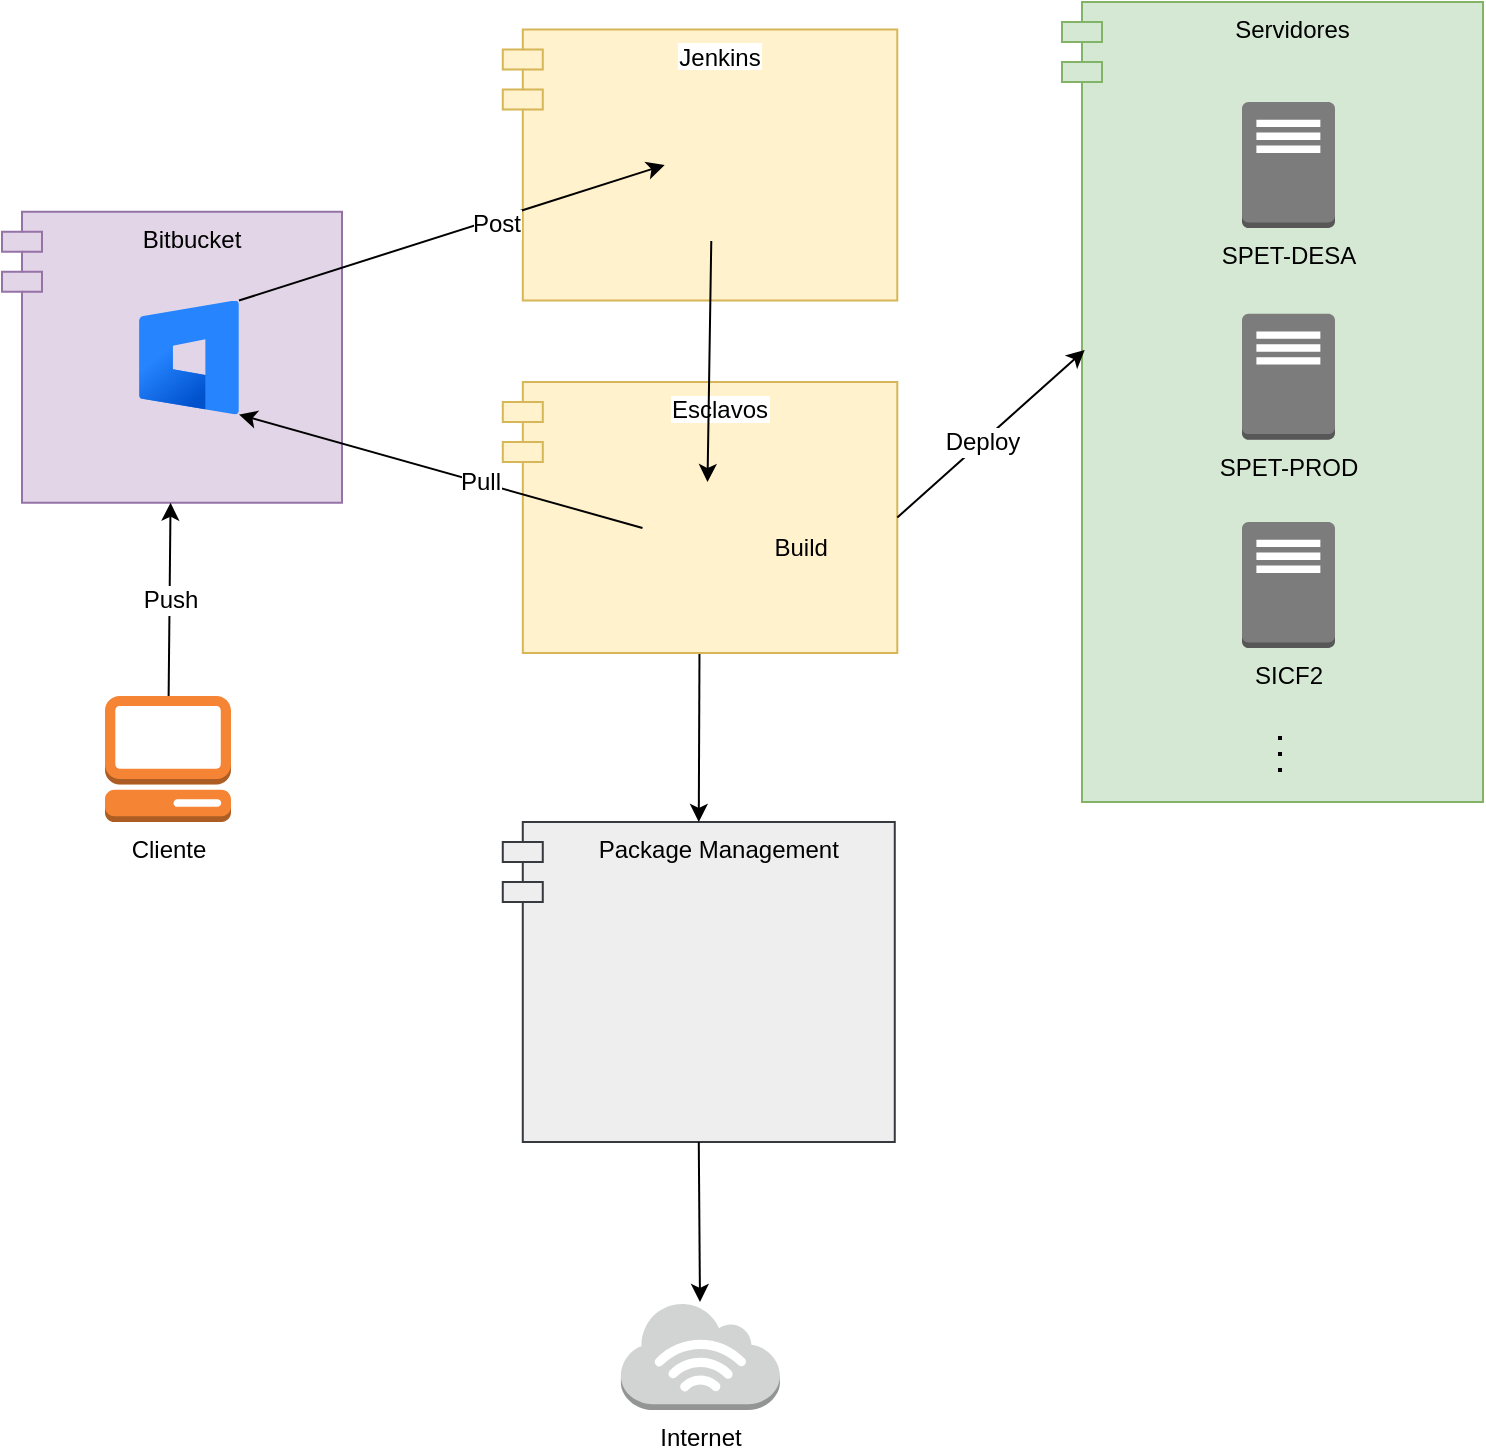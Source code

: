<mxfile version="20.2.7" type="github">
  <diagram id="o8mNcPQbJii2whKlLffo" name="Página-1">
    <mxGraphModel dx="2500" dy="896" grid="1" gridSize="10" guides="1" tooltips="1" connect="1" arrows="1" fold="1" page="1" pageScale="1" pageWidth="827" pageHeight="1169" math="0" shadow="0">
      <root>
        <mxCell id="0" />
        <mxCell id="1" parent="0" />
        <mxCell id="mzxLMHEq85Mwxp3fEge0-66" value="Package Management" style="shape=module;align=left;spacingLeft=20;align=center;verticalAlign=top;fontSize=12;labelBackgroundColor=none;fillColor=#eeeeee;strokeColor=#36393d;" vertex="1" parent="1">
          <mxGeometry x="180.39" y="1130" width="196" height="160" as="geometry" />
        </mxCell>
        <mxCell id="mzxLMHEq85Mwxp3fEge0-61" value="Jenkins&#xa;" style="shape=module;align=left;spacingLeft=20;align=center;verticalAlign=top;fontSize=12;fillColor=#fff2cc;strokeColor=#d6b656;labelBackgroundColor=default;" vertex="1" parent="1">
          <mxGeometry x="180.39" y="733.75" width="197.25" height="135.5" as="geometry" />
        </mxCell>
        <mxCell id="mzxLMHEq85Mwxp3fEge0-57" style="edgeStyle=none;rounded=0;orthogonalLoop=1;jettySize=auto;html=1;fontSize=12;fontColor=#000000;exitX=0.5;exitY=1;exitDx=0;exitDy=0;" edge="1" parent="1" source="mzxLMHEq85Mwxp3fEge0-66" target="mzxLMHEq85Mwxp3fEge0-47">
          <mxGeometry relative="1" as="geometry">
            <mxPoint x="270" y="1300" as="sourcePoint" />
          </mxGeometry>
        </mxCell>
        <mxCell id="mzxLMHEq85Mwxp3fEge0-67" style="edgeStyle=none;rounded=0;orthogonalLoop=1;jettySize=auto;html=1;entryX=0.5;entryY=0;entryDx=0;entryDy=0;fontSize=12;fontColor=#000000;" edge="1" parent="1" source="mzxLMHEq85Mwxp3fEge0-56" target="mzxLMHEq85Mwxp3fEge0-66">
          <mxGeometry relative="1" as="geometry" />
        </mxCell>
        <mxCell id="mzxLMHEq85Mwxp3fEge0-56" value="Esclavos&#xa;" style="shape=module;align=left;spacingLeft=20;align=center;verticalAlign=top;fontSize=12;fillColor=#fff2cc;strokeColor=#d6b656;labelBackgroundColor=default;" vertex="1" parent="1">
          <mxGeometry x="180.4" y="910" width="197.25" height="135.5" as="geometry" />
        </mxCell>
        <mxCell id="mzxLMHEq85Mwxp3fEge0-33" value="Servidores&#xa;" style="shape=module;align=left;spacingLeft=20;align=center;verticalAlign=top;fontSize=12;labelBackgroundColor=none;fillColor=#d5e8d4;strokeColor=#82b366;" vertex="1" parent="1">
          <mxGeometry x="460" y="720" width="210.5" height="400" as="geometry" />
        </mxCell>
        <mxCell id="mzxLMHEq85Mwxp3fEge0-35" style="edgeStyle=none;rounded=0;orthogonalLoop=1;jettySize=auto;html=1;fontSize=12;entryX=0.054;entryY=0.435;entryDx=0;entryDy=0;entryPerimeter=0;exitX=1;exitY=0.5;exitDx=0;exitDy=0;" edge="1" parent="1" target="mzxLMHEq85Mwxp3fEge0-33" source="mzxLMHEq85Mwxp3fEge0-56">
          <mxGeometry relative="1" as="geometry">
            <mxPoint x="390" y="910" as="sourcePoint" />
            <mxPoint x="455.5" y="820" as="targetPoint" />
            <Array as="points" />
          </mxGeometry>
        </mxCell>
        <mxCell id="mzxLMHEq85Mwxp3fEge0-36" value="Deploy" style="edgeLabel;html=1;align=center;verticalAlign=middle;resizable=0;points=[];fontSize=12;rotation=0;" vertex="1" connectable="0" parent="mzxLMHEq85Mwxp3fEge0-35">
          <mxGeometry x="-0.096" relative="1" as="geometry">
            <mxPoint as="offset" />
          </mxGeometry>
        </mxCell>
        <mxCell id="mzxLMHEq85Mwxp3fEge0-38" value="Bitbucket&#xa;" style="shape=module;align=left;spacingLeft=20;align=center;verticalAlign=top;fontSize=12;fillColor=#e1d5e7;strokeColor=#9673a6;" vertex="1" parent="1">
          <mxGeometry x="-70" y="824.87" width="170" height="145.5" as="geometry" />
        </mxCell>
        <mxCell id="mzxLMHEq85Mwxp3fEge0-39" style="edgeStyle=none;rounded=0;orthogonalLoop=1;jettySize=auto;html=1;fontSize=12;fontColor=#000000;exitX=0.5;exitY=1;exitDx=0;exitDy=0;" edge="1" parent="1" source="mzxLMHEq85Mwxp3fEge0-65" target="mzxLMHEq85Mwxp3fEge0-46">
          <mxGeometry relative="1" as="geometry">
            <mxPoint x="287.279" y="832.0" as="sourcePoint" />
          </mxGeometry>
        </mxCell>
        <mxCell id="mzxLMHEq85Mwxp3fEge0-41" style="rounded=0;orthogonalLoop=1;jettySize=auto;html=1;fontSize=12;entryX=1;entryY=0;entryDx=0;entryDy=0;" edge="1" parent="1" source="mzxLMHEq85Mwxp3fEge0-46" target="mzxLMHEq85Mwxp3fEge0-63">
          <mxGeometry relative="1" as="geometry">
            <mxPoint x="125.5" y="970" as="sourcePoint" />
            <mxPoint x="48.5" y="929.12" as="targetPoint" />
          </mxGeometry>
        </mxCell>
        <mxCell id="mzxLMHEq85Mwxp3fEge0-42" value="Pull&lt;br&gt;" style="edgeLabel;html=1;align=center;verticalAlign=middle;resizable=0;points=[];fontSize=12;fontColor=#000000;" vertex="1" connectable="0" parent="mzxLMHEq85Mwxp3fEge0-41">
          <mxGeometry x="-0.189" relative="1" as="geometry">
            <mxPoint as="offset" />
          </mxGeometry>
        </mxCell>
        <mxCell id="mzxLMHEq85Mwxp3fEge0-43" style="edgeStyle=none;rounded=0;orthogonalLoop=1;jettySize=auto;html=1;fontSize=12;fontColor=#000000;exitX=0;exitY=0;exitDx=0;exitDy=0;entryX=0;entryY=0.5;entryDx=0;entryDy=0;" edge="1" parent="1" source="mzxLMHEq85Mwxp3fEge0-63" target="mzxLMHEq85Mwxp3fEge0-65">
          <mxGeometry relative="1" as="geometry">
            <mxPoint x="48.5" y="875.87" as="sourcePoint" />
            <mxPoint x="256.76" y="809.843" as="targetPoint" />
          </mxGeometry>
        </mxCell>
        <mxCell id="mzxLMHEq85Mwxp3fEge0-44" value="Post" style="edgeLabel;html=1;align=center;verticalAlign=middle;resizable=0;points=[];fontSize=12;fontColor=#000000;labelBackgroundColor=default;" vertex="1" connectable="0" parent="mzxLMHEq85Mwxp3fEge0-43">
          <mxGeometry x="0.195" y="-2" relative="1" as="geometry">
            <mxPoint as="offset" />
          </mxGeometry>
        </mxCell>
        <mxCell id="mzxLMHEq85Mwxp3fEge0-46" value="Build" style="shape=image;verticalLabelPosition=middle;labelBackgroundColor=none;verticalAlign=middle;aspect=fixed;imageAspect=0;image=https://static.thenounproject.com/png/1784964-200.png;align=left;labelPosition=right;" vertex="1" parent="1">
          <mxGeometry x="250.25" y="960" width="64.01" height="64.01" as="geometry" />
        </mxCell>
        <mxCell id="mzxLMHEq85Mwxp3fEge0-47" value="Internet" style="outlineConnect=0;dashed=0;verticalLabelPosition=bottom;verticalAlign=top;align=center;html=1;shape=mxgraph.aws3.internet_3;fillColor=#D2D3D3;gradientColor=none;fontSize=12;" vertex="1" parent="1">
          <mxGeometry x="239.45" y="1370" width="79.5" height="54" as="geometry" />
        </mxCell>
        <mxCell id="mzxLMHEq85Mwxp3fEge0-48" value="SPET-DESA" style="outlineConnect=0;dashed=0;verticalLabelPosition=bottom;verticalAlign=top;align=center;html=1;shape=mxgraph.aws3.traditional_server;fillColor=#7D7C7C;gradientColor=none;fontSize=12;" vertex="1" parent="1">
          <mxGeometry x="550" y="770" width="46.5" height="63" as="geometry" />
        </mxCell>
        <mxCell id="mzxLMHEq85Mwxp3fEge0-49" value="SPET-PROD" style="outlineConnect=0;dashed=0;verticalLabelPosition=bottom;verticalAlign=top;align=center;html=1;shape=mxgraph.aws3.traditional_server;fillColor=#7D7C7C;gradientColor=none;fontSize=12;" vertex="1" parent="1">
          <mxGeometry x="550" y="875.87" width="46.5" height="63" as="geometry" />
        </mxCell>
        <mxCell id="mzxLMHEq85Mwxp3fEge0-50" value="SICF2" style="outlineConnect=0;dashed=0;verticalLabelPosition=bottom;verticalAlign=top;align=center;html=1;shape=mxgraph.aws3.traditional_server;fillColor=#7D7C7C;gradientColor=none;fontSize=12;" vertex="1" parent="1">
          <mxGeometry x="550" y="980" width="46.5" height="63" as="geometry" />
        </mxCell>
        <mxCell id="mzxLMHEq85Mwxp3fEge0-52" value="" style="shape=image;verticalLabelPosition=bottom;labelBackgroundColor=default;verticalAlign=top;aspect=fixed;imageAspect=0;image=https://www.campusmvp.es/recursos/image.axd?picture=/2022/2T/apache-maven.png;" vertex="1" parent="1">
          <mxGeometry x="154.45" y="1400.56" width="74.85" height="19" as="geometry" />
        </mxCell>
        <mxCell id="mzxLMHEq85Mwxp3fEge0-53" value="" style="shape=image;verticalLabelPosition=bottom;labelBackgroundColor=default;verticalAlign=top;aspect=fixed;imageAspect=0;image=https://miro.medium.com/max/3168/1*AagfZZ8bGOI4iTbLqewg6Q.png;" vertex="1" parent="1">
          <mxGeometry x="331.21" y="1400.56" width="60.34" height="23.44" as="geometry" />
        </mxCell>
        <mxCell id="mzxLMHEq85Mwxp3fEge0-55" style="edgeStyle=none;rounded=0;orthogonalLoop=1;jettySize=auto;html=1;exitX=1;exitY=0;exitDx=0;exitDy=0;fontSize=12;fontColor=#000000;" edge="1" parent="1">
          <mxGeometry relative="1" as="geometry">
            <mxPoint x="380" y="731.62" as="sourcePoint" />
            <mxPoint x="380" y="731.62" as="targetPoint" />
          </mxGeometry>
        </mxCell>
        <mxCell id="mzxLMHEq85Mwxp3fEge0-59" value="Push&lt;br&gt;" style="edgeStyle=none;rounded=0;orthogonalLoop=1;jettySize=auto;html=1;fontSize=12;fontColor=#000000;" edge="1" parent="1" source="mzxLMHEq85Mwxp3fEge0-58" target="mzxLMHEq85Mwxp3fEge0-38">
          <mxGeometry relative="1" as="geometry" />
        </mxCell>
        <mxCell id="mzxLMHEq85Mwxp3fEge0-58" value="Cliente" style="outlineConnect=0;dashed=0;verticalLabelPosition=bottom;verticalAlign=top;align=center;html=1;shape=mxgraph.aws3.management_console;fillColor=#F58534;gradientColor=none;labelBackgroundColor=default;fontSize=12;fontColor=#000000;" vertex="1" parent="1">
          <mxGeometry x="-18.5" y="1067" width="63" height="63" as="geometry" />
        </mxCell>
        <mxCell id="mzxLMHEq85Mwxp3fEge0-60" style="edgeStyle=none;rounded=0;orthogonalLoop=1;jettySize=auto;html=1;exitX=0.25;exitY=0;exitDx=0;exitDy=0;fontSize=12;fontColor=#000000;" edge="1" parent="1" source="mzxLMHEq85Mwxp3fEge0-53" target="mzxLMHEq85Mwxp3fEge0-53">
          <mxGeometry relative="1" as="geometry" />
        </mxCell>
        <mxCell id="mzxLMHEq85Mwxp3fEge0-62" value="" style="endArrow=none;dashed=1;html=1;dashPattern=1 3;strokeWidth=2;rounded=0;fontSize=12;fontColor=#000000;spacingTop=0;spacing=7;" edge="1" parent="1">
          <mxGeometry width="50" height="50" relative="1" as="geometry">
            <mxPoint x="569" y="1087" as="sourcePoint" />
            <mxPoint x="569" y="1106" as="targetPoint" />
          </mxGeometry>
        </mxCell>
        <mxCell id="mzxLMHEq85Mwxp3fEge0-63" value="" style="image;image=img/lib/atlassian/Bitbucket_Logo.svg;labelBackgroundColor=default;fontSize=12;fontColor=#000000;html=1;direction=south;" vertex="1" parent="1">
          <mxGeometry x="-1.5" y="869.25" width="50" height="57" as="geometry" />
        </mxCell>
        <mxCell id="mzxLMHEq85Mwxp3fEge0-65" value="" style="shape=image;verticalLabelPosition=bottom;labelBackgroundColor=default;verticalAlign=top;aspect=fixed;imageAspect=0;image=https://assets.stickpng.com/images/58480984cef1014c0b5e4902.png;" vertex="1" parent="1">
          <mxGeometry x="261.33" y="763.5" width="46.61" height="76" as="geometry" />
        </mxCell>
        <mxCell id="mzxLMHEq85Mwxp3fEge0-73" value="" style="shape=image;verticalLabelPosition=bottom;labelBackgroundColor=default;verticalAlign=top;aspect=fixed;imageAspect=0;image=https://blog.irontec.com/wp-content/uploads/2019/12/jfrog-artifactory-logo.png;" vertex="1" parent="1">
          <mxGeometry x="239.63" y="1180" width="90" height="90" as="geometry" />
        </mxCell>
      </root>
    </mxGraphModel>
  </diagram>
</mxfile>
